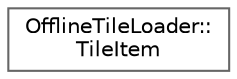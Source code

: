 digraph "Иерархия классов. Графический вид."
{
 // INTERACTIVE_SVG=YES
 // LATEX_PDF_SIZE
  bgcolor="transparent";
  edge [fontname=Helvetica,fontsize=10,labelfontname=Helvetica,labelfontsize=10];
  node [fontname=Helvetica,fontsize=10,shape=box,height=0.2,width=0.4];
  rankdir="LR";
  Node0 [id="Node000000",label="OfflineTileLoader::\lTileItem",height=0.2,width=0.4,color="grey40", fillcolor="white", style="filled",URL="$d2/dd9/struct_map_1_1_offline_tile_loader_1_1_tile_item.html",tooltip=" "];
}
